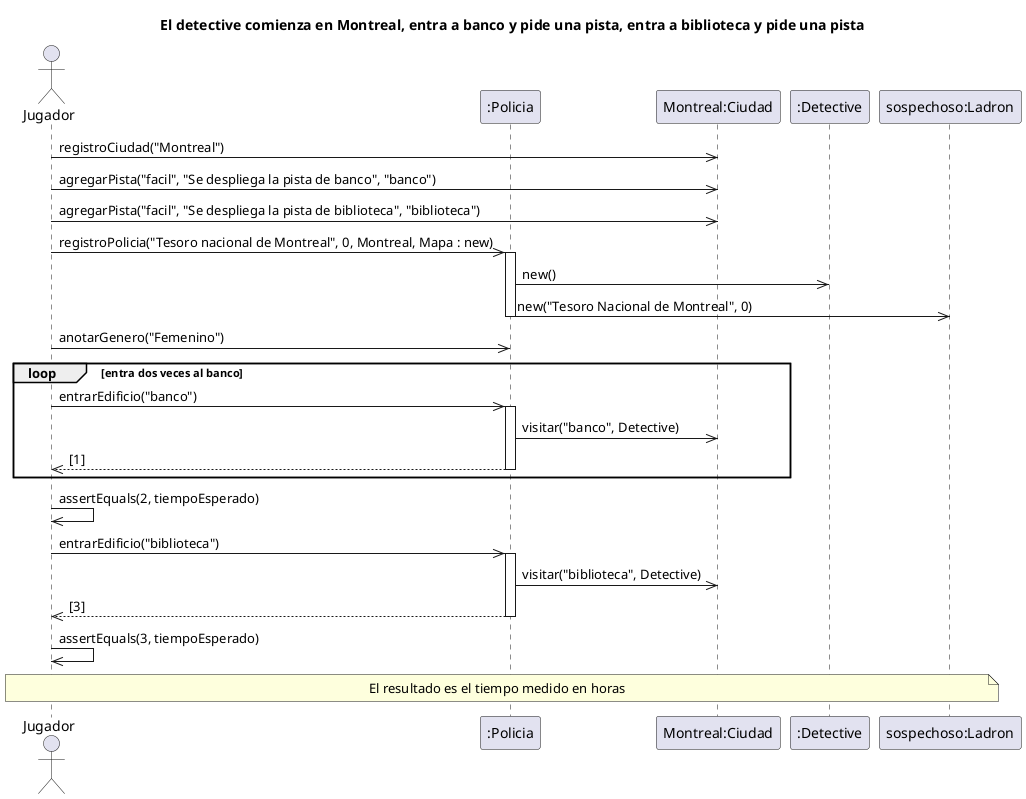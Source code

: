 @startuml
title El detective comienza en Montreal, entra a banco y pide una pista, entra a biblioteca y pide una pista

actor "Jugador" as AlgoThief
participant ":Policia" as Policia
participant "Montreal:Ciudad" as Ciudad
participant ":Detective" as Grado
participant "sospechoso:Ladron" as Ladron

AlgoThief ->> Ciudad : registroCiudad("Montreal")
AlgoThief ->> Ciudad : agregarPista("facil", "Se despliega la pista de banco", "banco")
AlgoThief ->> Ciudad : agregarPista("facil", "Se despliega la pista de biblioteca", "biblioteca")

AlgoThief ->> Policia : registroPolicia("Tesoro nacional de Montreal", 0, Montreal, Mapa : new)
activate Policia
Policia ->> Grado : new()
Policia ->> Ladron : new("Tesoro Nacional de Montreal", 0)
deactivate Policia
AlgoThief ->> Policia : anotarGenero("Femenino")
loop entra dos veces al banco
AlgoThief ->> Policia : entrarEdificio("banco")
activate Policia
Policia ->> Ciudad : visitar("banco", Detective)
return [1]
end
deactivate Policia
AlgoThief ->> AlgoThief : assertEquals(2, tiempoEsperado)
AlgoThief ->> Policia : entrarEdificio("biblioteca")
activate Policia
Policia ->> Ciudad : visitar("biblioteca", Detective)
return [3]
deactivate Policia
AlgoThief ->> AlgoThief : assertEquals(3, tiempoEsperado)
note across: El resultado es el tiempo medido en horas
@enduml